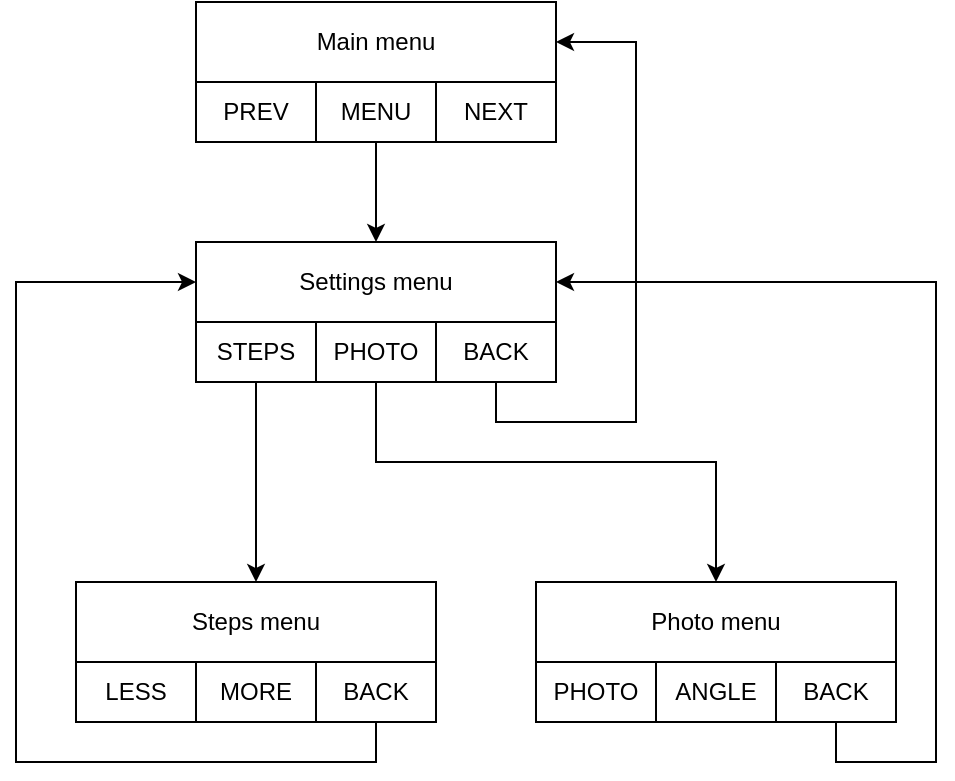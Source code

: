 <mxfile version="21.7.5" type="device">
  <diagram name="Page-1" id="8rDM_kgdoy_JN7Ky6HTe">
    <mxGraphModel dx="780" dy="513" grid="1" gridSize="10" guides="1" tooltips="1" connect="1" arrows="1" fold="1" page="1" pageScale="1" pageWidth="1654" pageHeight="1169" math="0" shadow="0">
      <root>
        <mxCell id="0" />
        <mxCell id="1" parent="0" />
        <mxCell id="hNB02oKi-MRNqb1KIhmf-5" value="" style="group" vertex="1" connectable="0" parent="1">
          <mxGeometry x="160" y="40" width="180" height="70" as="geometry" />
        </mxCell>
        <mxCell id="lsEL3dnpaxWrX8sRYRty-1" value="Main menu" style="rounded=0;whiteSpace=wrap;html=1;" parent="hNB02oKi-MRNqb1KIhmf-5" vertex="1">
          <mxGeometry width="180" height="40" as="geometry" />
        </mxCell>
        <mxCell id="hNB02oKi-MRNqb1KIhmf-1" value="PREV" style="rounded=0;whiteSpace=wrap;html=1;" vertex="1" parent="hNB02oKi-MRNqb1KIhmf-5">
          <mxGeometry y="40" width="60" height="30" as="geometry" />
        </mxCell>
        <mxCell id="hNB02oKi-MRNqb1KIhmf-2" value="MENU" style="rounded=0;whiteSpace=wrap;html=1;" vertex="1" parent="hNB02oKi-MRNqb1KIhmf-5">
          <mxGeometry x="60" y="40" width="60" height="30" as="geometry" />
        </mxCell>
        <mxCell id="hNB02oKi-MRNqb1KIhmf-3" value="NEXT" style="rounded=0;whiteSpace=wrap;html=1;" vertex="1" parent="hNB02oKi-MRNqb1KIhmf-5">
          <mxGeometry x="120" y="40" width="60" height="30" as="geometry" />
        </mxCell>
        <mxCell id="hNB02oKi-MRNqb1KIhmf-6" value="" style="group" vertex="1" connectable="0" parent="1">
          <mxGeometry x="160" y="160" width="180" height="70" as="geometry" />
        </mxCell>
        <mxCell id="hNB02oKi-MRNqb1KIhmf-7" value="Settings menu" style="rounded=0;whiteSpace=wrap;html=1;" vertex="1" parent="hNB02oKi-MRNqb1KIhmf-6">
          <mxGeometry width="180" height="40" as="geometry" />
        </mxCell>
        <mxCell id="hNB02oKi-MRNqb1KIhmf-8" value="STEPS" style="rounded=0;whiteSpace=wrap;html=1;" vertex="1" parent="hNB02oKi-MRNqb1KIhmf-6">
          <mxGeometry y="40" width="60" height="30" as="geometry" />
        </mxCell>
        <mxCell id="hNB02oKi-MRNqb1KIhmf-9" value="PHOTO" style="rounded=0;whiteSpace=wrap;html=1;" vertex="1" parent="hNB02oKi-MRNqb1KIhmf-6">
          <mxGeometry x="60" y="40" width="60" height="30" as="geometry" />
        </mxCell>
        <mxCell id="hNB02oKi-MRNqb1KIhmf-10" value="BACK" style="rounded=0;whiteSpace=wrap;html=1;" vertex="1" parent="hNB02oKi-MRNqb1KIhmf-6">
          <mxGeometry x="120" y="40" width="60" height="30" as="geometry" />
        </mxCell>
        <mxCell id="hNB02oKi-MRNqb1KIhmf-11" style="edgeStyle=orthogonalEdgeStyle;rounded=0;orthogonalLoop=1;jettySize=auto;html=1;entryX=0.5;entryY=0;entryDx=0;entryDy=0;" edge="1" parent="1" source="hNB02oKi-MRNqb1KIhmf-2" target="hNB02oKi-MRNqb1KIhmf-7">
          <mxGeometry relative="1" as="geometry" />
        </mxCell>
        <mxCell id="hNB02oKi-MRNqb1KIhmf-13" value="" style="group" vertex="1" connectable="0" parent="1">
          <mxGeometry x="100" y="330" width="180" height="70" as="geometry" />
        </mxCell>
        <mxCell id="hNB02oKi-MRNqb1KIhmf-14" value="Steps menu" style="rounded=0;whiteSpace=wrap;html=1;" vertex="1" parent="hNB02oKi-MRNqb1KIhmf-13">
          <mxGeometry width="180" height="40" as="geometry" />
        </mxCell>
        <mxCell id="hNB02oKi-MRNqb1KIhmf-15" value="LESS" style="rounded=0;whiteSpace=wrap;html=1;" vertex="1" parent="hNB02oKi-MRNqb1KIhmf-13">
          <mxGeometry y="40" width="60" height="30" as="geometry" />
        </mxCell>
        <mxCell id="hNB02oKi-MRNqb1KIhmf-16" value="MORE" style="rounded=0;whiteSpace=wrap;html=1;" vertex="1" parent="hNB02oKi-MRNqb1KIhmf-13">
          <mxGeometry x="60" y="40" width="60" height="30" as="geometry" />
        </mxCell>
        <mxCell id="hNB02oKi-MRNqb1KIhmf-17" value="BACK" style="rounded=0;whiteSpace=wrap;html=1;" vertex="1" parent="hNB02oKi-MRNqb1KIhmf-13">
          <mxGeometry x="120" y="40" width="60" height="30" as="geometry" />
        </mxCell>
        <mxCell id="hNB02oKi-MRNqb1KIhmf-18" style="edgeStyle=orthogonalEdgeStyle;rounded=0;orthogonalLoop=1;jettySize=auto;html=1;" edge="1" parent="1" source="hNB02oKi-MRNqb1KIhmf-8" target="hNB02oKi-MRNqb1KIhmf-14">
          <mxGeometry relative="1" as="geometry" />
        </mxCell>
        <mxCell id="hNB02oKi-MRNqb1KIhmf-19" value="" style="group" vertex="1" connectable="0" parent="1">
          <mxGeometry x="330" y="330" width="180" height="70" as="geometry" />
        </mxCell>
        <mxCell id="hNB02oKi-MRNqb1KIhmf-20" value="Photo menu" style="rounded=0;whiteSpace=wrap;html=1;" vertex="1" parent="hNB02oKi-MRNqb1KIhmf-19">
          <mxGeometry width="180" height="40" as="geometry" />
        </mxCell>
        <mxCell id="hNB02oKi-MRNqb1KIhmf-21" value="PHOTO" style="rounded=0;whiteSpace=wrap;html=1;" vertex="1" parent="hNB02oKi-MRNqb1KIhmf-19">
          <mxGeometry y="40" width="60" height="30" as="geometry" />
        </mxCell>
        <mxCell id="hNB02oKi-MRNqb1KIhmf-22" value="ANGLE" style="rounded=0;whiteSpace=wrap;html=1;" vertex="1" parent="hNB02oKi-MRNqb1KIhmf-19">
          <mxGeometry x="60" y="40" width="60" height="30" as="geometry" />
        </mxCell>
        <mxCell id="hNB02oKi-MRNqb1KIhmf-23" value="BACK" style="rounded=0;whiteSpace=wrap;html=1;" vertex="1" parent="hNB02oKi-MRNqb1KIhmf-19">
          <mxGeometry x="120" y="40" width="60" height="30" as="geometry" />
        </mxCell>
        <mxCell id="hNB02oKi-MRNqb1KIhmf-25" style="edgeStyle=orthogonalEdgeStyle;rounded=0;orthogonalLoop=1;jettySize=auto;html=1;exitX=0.5;exitY=1;exitDx=0;exitDy=0;entryX=1;entryY=0.5;entryDx=0;entryDy=0;" edge="1" parent="1" source="hNB02oKi-MRNqb1KIhmf-10" target="lsEL3dnpaxWrX8sRYRty-1">
          <mxGeometry relative="1" as="geometry">
            <Array as="points">
              <mxPoint x="310" y="250" />
              <mxPoint x="380" y="250" />
              <mxPoint x="380" y="60" />
            </Array>
          </mxGeometry>
        </mxCell>
        <mxCell id="hNB02oKi-MRNqb1KIhmf-26" style="edgeStyle=orthogonalEdgeStyle;rounded=0;orthogonalLoop=1;jettySize=auto;html=1;entryX=0.5;entryY=0;entryDx=0;entryDy=0;" edge="1" parent="1" source="hNB02oKi-MRNqb1KIhmf-9" target="hNB02oKi-MRNqb1KIhmf-20">
          <mxGeometry relative="1" as="geometry">
            <Array as="points">
              <mxPoint x="250" y="270" />
              <mxPoint x="420" y="270" />
            </Array>
          </mxGeometry>
        </mxCell>
        <mxCell id="hNB02oKi-MRNqb1KIhmf-27" style="edgeStyle=orthogonalEdgeStyle;rounded=0;orthogonalLoop=1;jettySize=auto;html=1;entryX=0;entryY=0.5;entryDx=0;entryDy=0;" edge="1" parent="1" source="hNB02oKi-MRNqb1KIhmf-17" target="hNB02oKi-MRNqb1KIhmf-7">
          <mxGeometry relative="1" as="geometry">
            <Array as="points">
              <mxPoint x="250" y="420" />
              <mxPoint x="70" y="420" />
              <mxPoint x="70" y="180" />
            </Array>
          </mxGeometry>
        </mxCell>
        <mxCell id="hNB02oKi-MRNqb1KIhmf-28" style="edgeStyle=orthogonalEdgeStyle;rounded=0;orthogonalLoop=1;jettySize=auto;html=1;entryX=1;entryY=0.5;entryDx=0;entryDy=0;exitX=0.5;exitY=1;exitDx=0;exitDy=0;" edge="1" parent="1" source="hNB02oKi-MRNqb1KIhmf-23" target="hNB02oKi-MRNqb1KIhmf-7">
          <mxGeometry relative="1" as="geometry">
            <mxPoint x="440" y="430" as="sourcePoint" />
            <Array as="points">
              <mxPoint x="480" y="420" />
              <mxPoint x="530" y="420" />
              <mxPoint x="530" y="180" />
            </Array>
          </mxGeometry>
        </mxCell>
      </root>
    </mxGraphModel>
  </diagram>
</mxfile>
